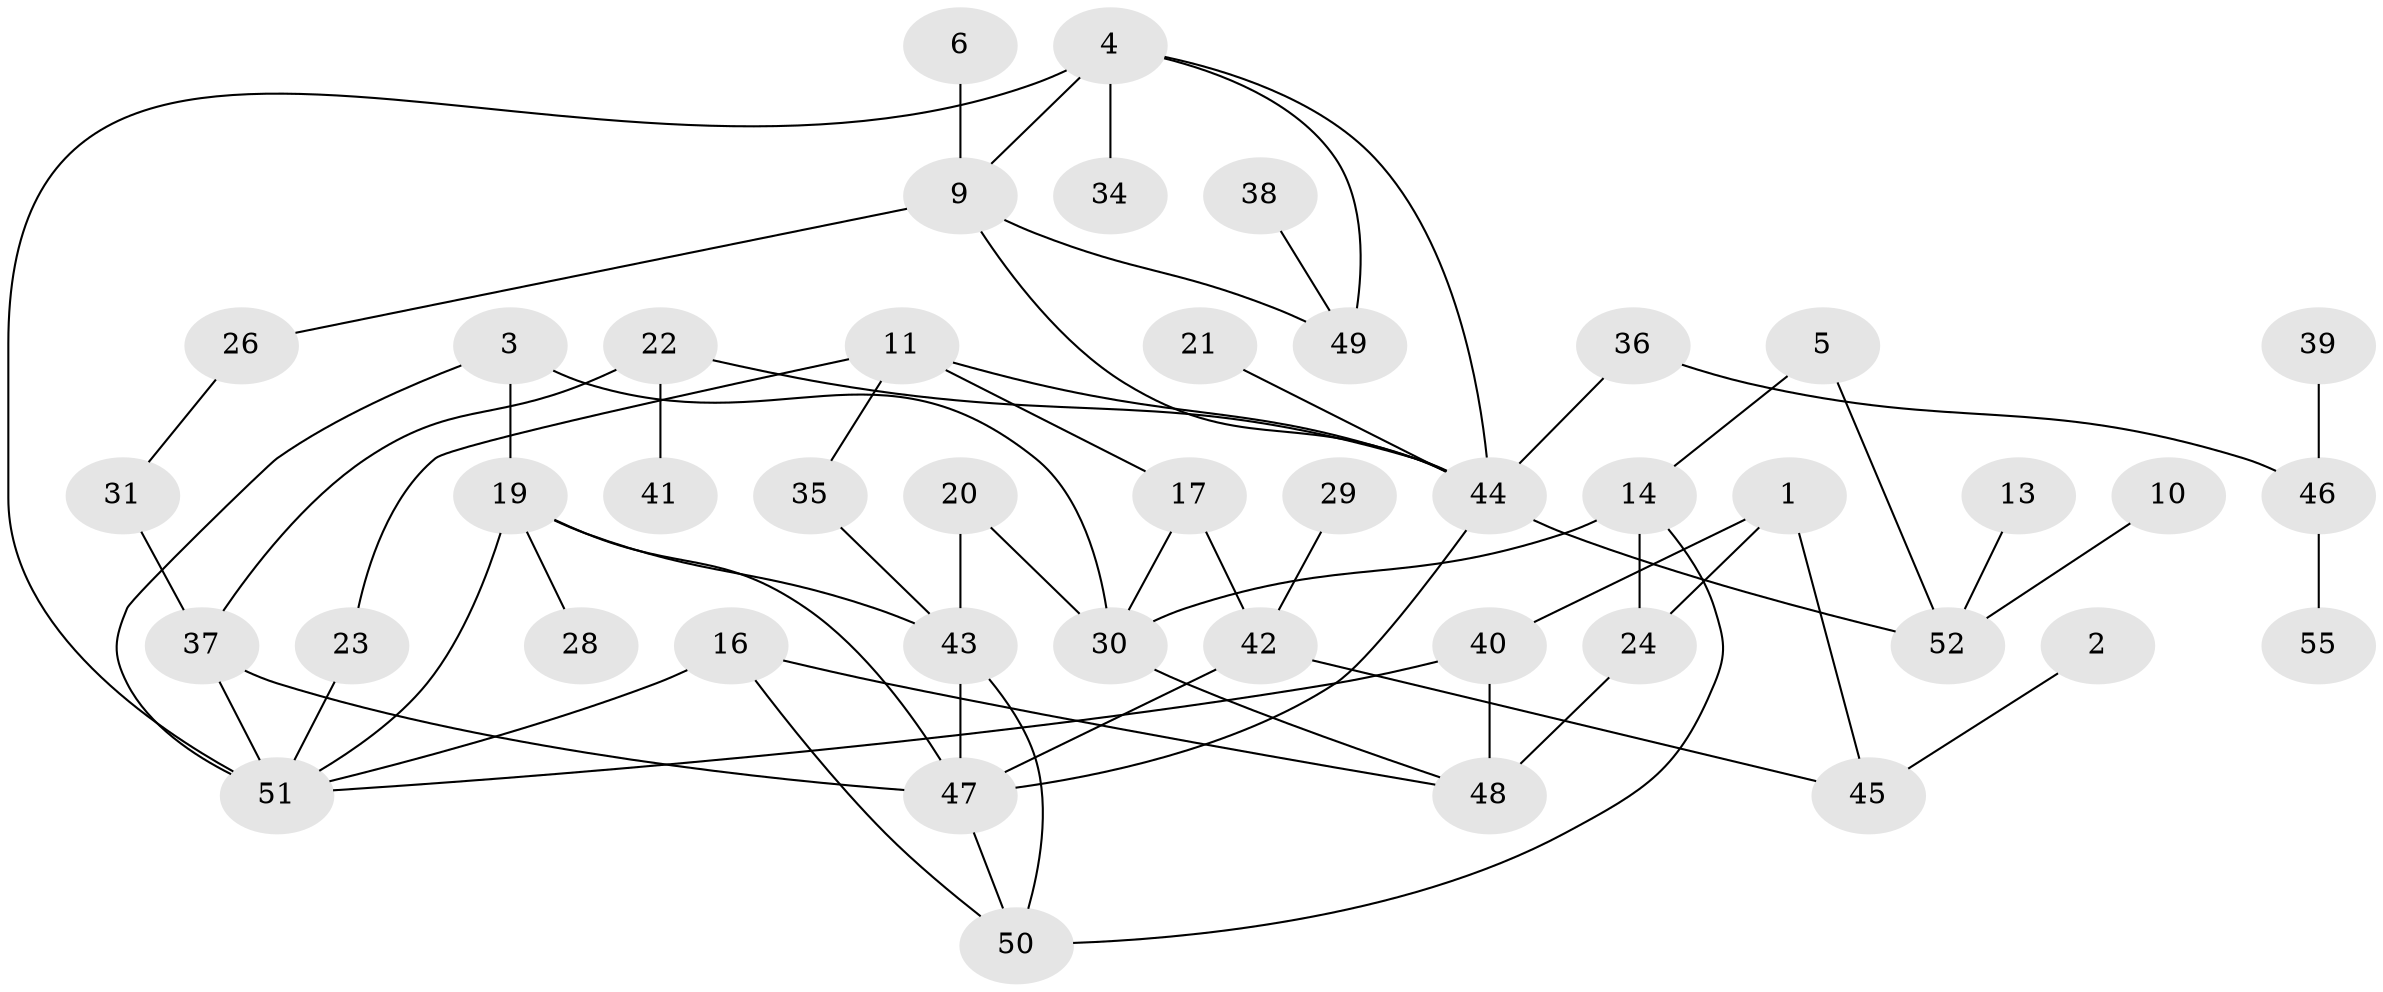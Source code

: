 // original degree distribution, {3: 0.1926605504587156, 2: 0.30275229357798167, 1: 0.22935779816513763, 4: 0.10091743119266056, 5: 0.05504587155963303, 0: 0.09174311926605505, 6: 0.01834862385321101, 8: 0.009174311926605505}
// Generated by graph-tools (version 1.1) at 2025/25/03/09/25 03:25:18]
// undirected, 44 vertices, 65 edges
graph export_dot {
graph [start="1"]
  node [color=gray90,style=filled];
  1;
  2;
  3;
  4;
  5;
  6;
  9;
  10;
  11;
  13;
  14;
  16;
  17;
  19;
  20;
  21;
  22;
  23;
  24;
  26;
  28;
  29;
  30;
  31;
  34;
  35;
  36;
  37;
  38;
  39;
  40;
  41;
  42;
  43;
  44;
  45;
  46;
  47;
  48;
  49;
  50;
  51;
  52;
  55;
  1 -- 24 [weight=1.0];
  1 -- 40 [weight=1.0];
  1 -- 45 [weight=1.0];
  2 -- 45 [weight=1.0];
  3 -- 19 [weight=1.0];
  3 -- 30 [weight=1.0];
  3 -- 51 [weight=1.0];
  4 -- 9 [weight=1.0];
  4 -- 34 [weight=1.0];
  4 -- 44 [weight=1.0];
  4 -- 49 [weight=1.0];
  4 -- 51 [weight=2.0];
  5 -- 14 [weight=1.0];
  5 -- 52 [weight=1.0];
  6 -- 9 [weight=1.0];
  9 -- 26 [weight=1.0];
  9 -- 44 [weight=1.0];
  9 -- 49 [weight=1.0];
  10 -- 52 [weight=1.0];
  11 -- 17 [weight=1.0];
  11 -- 23 [weight=1.0];
  11 -- 35 [weight=1.0];
  11 -- 44 [weight=1.0];
  13 -- 52 [weight=1.0];
  14 -- 24 [weight=1.0];
  14 -- 30 [weight=1.0];
  14 -- 50 [weight=1.0];
  16 -- 48 [weight=1.0];
  16 -- 50 [weight=1.0];
  16 -- 51 [weight=1.0];
  17 -- 30 [weight=1.0];
  17 -- 42 [weight=1.0];
  19 -- 28 [weight=1.0];
  19 -- 43 [weight=1.0];
  19 -- 47 [weight=1.0];
  19 -- 51 [weight=1.0];
  20 -- 30 [weight=1.0];
  20 -- 43 [weight=1.0];
  21 -- 44 [weight=1.0];
  22 -- 37 [weight=1.0];
  22 -- 41 [weight=1.0];
  22 -- 44 [weight=1.0];
  23 -- 51 [weight=1.0];
  24 -- 48 [weight=1.0];
  26 -- 31 [weight=1.0];
  29 -- 42 [weight=1.0];
  30 -- 48 [weight=1.0];
  31 -- 37 [weight=1.0];
  35 -- 43 [weight=1.0];
  36 -- 44 [weight=1.0];
  36 -- 46 [weight=1.0];
  37 -- 47 [weight=1.0];
  37 -- 51 [weight=1.0];
  38 -- 49 [weight=1.0];
  39 -- 46 [weight=2.0];
  40 -- 48 [weight=2.0];
  40 -- 51 [weight=1.0];
  42 -- 45 [weight=1.0];
  42 -- 47 [weight=2.0];
  43 -- 47 [weight=1.0];
  43 -- 50 [weight=1.0];
  44 -- 47 [weight=1.0];
  44 -- 52 [weight=2.0];
  46 -- 55 [weight=1.0];
  47 -- 50 [weight=1.0];
}
